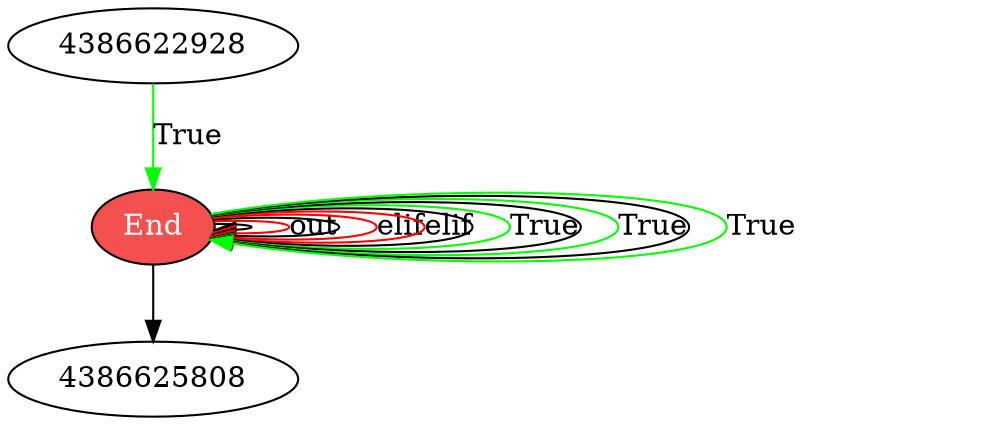 digraph my_graph {
bgcolor="white"
L0 [shape=ellipse] [label="Start"] [type="START"] [style=filled fillcolor="#0B2447" fontcolor=white]
L0 [shape=rect] [label="pivot = array[randint(0, len(array) - 1)]
"] [type="STATEMENT"] [style=filled fillcolor="#FFC6D3" fontcolor=black]
L0 [shape=rect] [label="Loop item in array"] [type="LOOP"] [style=filled fillcolor="#6D67E4" fontcolor=white]
L0 [shape=diamond] [label="['item < pivot']"] [type="CONDITIONS"] [style=filled fillcolor="#ECB365" fontcolor=black]
L0 [shape=rect] [label="low.append(item)
"] [type="STATEMENT"] [style=filled fillcolor="#FFC6D3" fontcolor=black]
L0 [shape=diamond] [label="['item == pivot']"] [type="CONDITIONS"] [style=filled fillcolor="#ECB365" fontcolor=black]
L0 [shape=rect] [label="same.append(item)
"] [type="STATEMENT"] [style=filled fillcolor="#FFC6D3" fontcolor=black]
L0 [shape=diamond] [label="['item > pivot']"] [type="CONDITIONS"] [style=filled fillcolor="#ECB365" fontcolor=black]
L0 [shape=rect] [label="high.append(item)
"] [type="STATEMENT"] [style=filled fillcolor="#FFC6D3" fontcolor=black]
L0 [shape=ellipse] [label="quicksort(low) + same + quicksort(high)"] [type="RETURN"] [style=filled fillcolor="#BAD7E9" fontcolor=black]
L0 [shape=ellipse] [label="End"] [type="END"] [style=filled fillcolor="#F45050" fontcolor=white]
4386622928 -> L0 [color=green] [label=True] [source="@parent_to_child : {} -> ACNode(_info={'type': 'ASSIGN', 'value': 'pivot = array[randint(0, len(array) - 1)]\n'}, _type='STATEMENT', _indent=4, _line_no=0)"]
L0 -> L0   [source="@prev_to_loop : ACNode(_info={'type': 'ASSIGN', 'value': 'pivot = array[randint(0, len(array) - 1)]\n'}, _type='STATEMENT', _indent=4, _line_no=0) -> ACNode(_info={'item': 'item', 'list': 'array'}, _type='LOOP', _indent=4, _line_no=0)"]
L0 -> L0 [color=red] [label=out] [source="@loop_to_next : ACNode(_info={'item': 'item', 'list': 'array'}, _type='LOOP', _indent=4, _line_no=0) -> ACNode(_info={'name': 'quicksort(low) + same + quicksort(high)'}, _type='RETURN', _indent=4, _line_no=0)"]
L0 -> L0   [source="@if_to_prev_node : ACNode(_info={'item': 'item', 'list': 'array'}, _type='LOOP', _indent=4, _line_no=0) -> ACNode(_info={'conditions': ['item < pivot'], 'type': 'IF'}, _type='CONDITIONS', _indent=8, _line_no=0)"]
L0 -> L0 [color=red] [label=elif] [source="@if_or_if_to_elif : ACNode(_info={'conditions': ['item < pivot'], 'type': 'IF'}, _type='CONDITIONS', _indent=8, _line_no=0) -> ACNode(_info={'conditions': ['item == pivot'], 'type': 'ELIF'}, _type='CONDITIONS', _indent=8, _line_no=0)"]
L0 -> L0 [color=red] [label=elif] [source="@if_or_if_to_elif : ACNode(_info={'conditions': ['item == pivot'], 'type': 'ELIF'}, _type='CONDITIONS', _indent=8, _line_no=0) -> ACNode(_info={'conditions': ['item > pivot'], 'type': 'ELIF'}, _type='CONDITIONS', _indent=8, _line_no=0)"]
L0 -> L0   [source="@last_child_to_next_sibling : ACNode(_info={'type': 'ASSIGN', 'value': 'low.append(item)\n'}, _type='STATEMENT', _indent=12, _line_no=0) -> ACNode(_info={'item': 'item', 'list': 'array'}, _type='LOOP', _indent=4, _line_no=0)"]
L0 -> L0 [color=green] [label=True] [source="@parent_to_child : ACNode(_info={'conditions': ['item < pivot'], 'type': 'IF'}, _type='CONDITIONS', _indent=8, _line_no=0) -> ACNode(_info={'type': 'ASSIGN', 'value': 'low.append(item)\n'}, _type='STATEMENT', _indent=12, _line_no=0)"]
L0 -> L0   [source="@last_child_to_next_sibling : ACNode(_info={'type': 'ASSIGN', 'value': 'same.append(item)\n'}, _type='STATEMENT', _indent=12, _line_no=0) -> ACNode(_info={'item': 'item', 'list': 'array'}, _type='LOOP', _indent=4, _line_no=0)"]
L0 -> L0 [color=green] [label=True] [source="@parent_to_child : ACNode(_info={'conditions': ['item == pivot'], 'type': 'ELIF'}, _type='CONDITIONS', _indent=8, _line_no=0) -> ACNode(_info={'type': 'ASSIGN', 'value': 'same.append(item)\n'}, _type='STATEMENT', _indent=12, _line_no=0)"]
L0 -> L0   [source="@last_child_to_next_sibling : ACNode(_info={'type': 'ASSIGN', 'value': 'high.append(item)\n'}, _type='STATEMENT', _indent=12, _line_no=0) -> ACNode(_info={'item': 'item', 'list': 'array'}, _type='LOOP', _indent=4, _line_no=0)"]
L0 -> L0 [color=green] [label=True] [source="@parent_to_child : ACNode(_info={'conditions': ['item > pivot'], 'type': 'ELIF'}, _type='CONDITIONS', _indent=8, _line_no=0) -> ACNode(_info={'type': 'ASSIGN', 'value': 'high.append(item)\n'}, _type='STATEMENT', _indent=12, _line_no=0)"]
L0 -> 4386625808   [source="@prev_to_end : ACNode(_info={'name': 'quicksort(low) + same + quicksort(high)'}, _type='RETURN', _indent=4, _line_no=0) -> {}"]

}